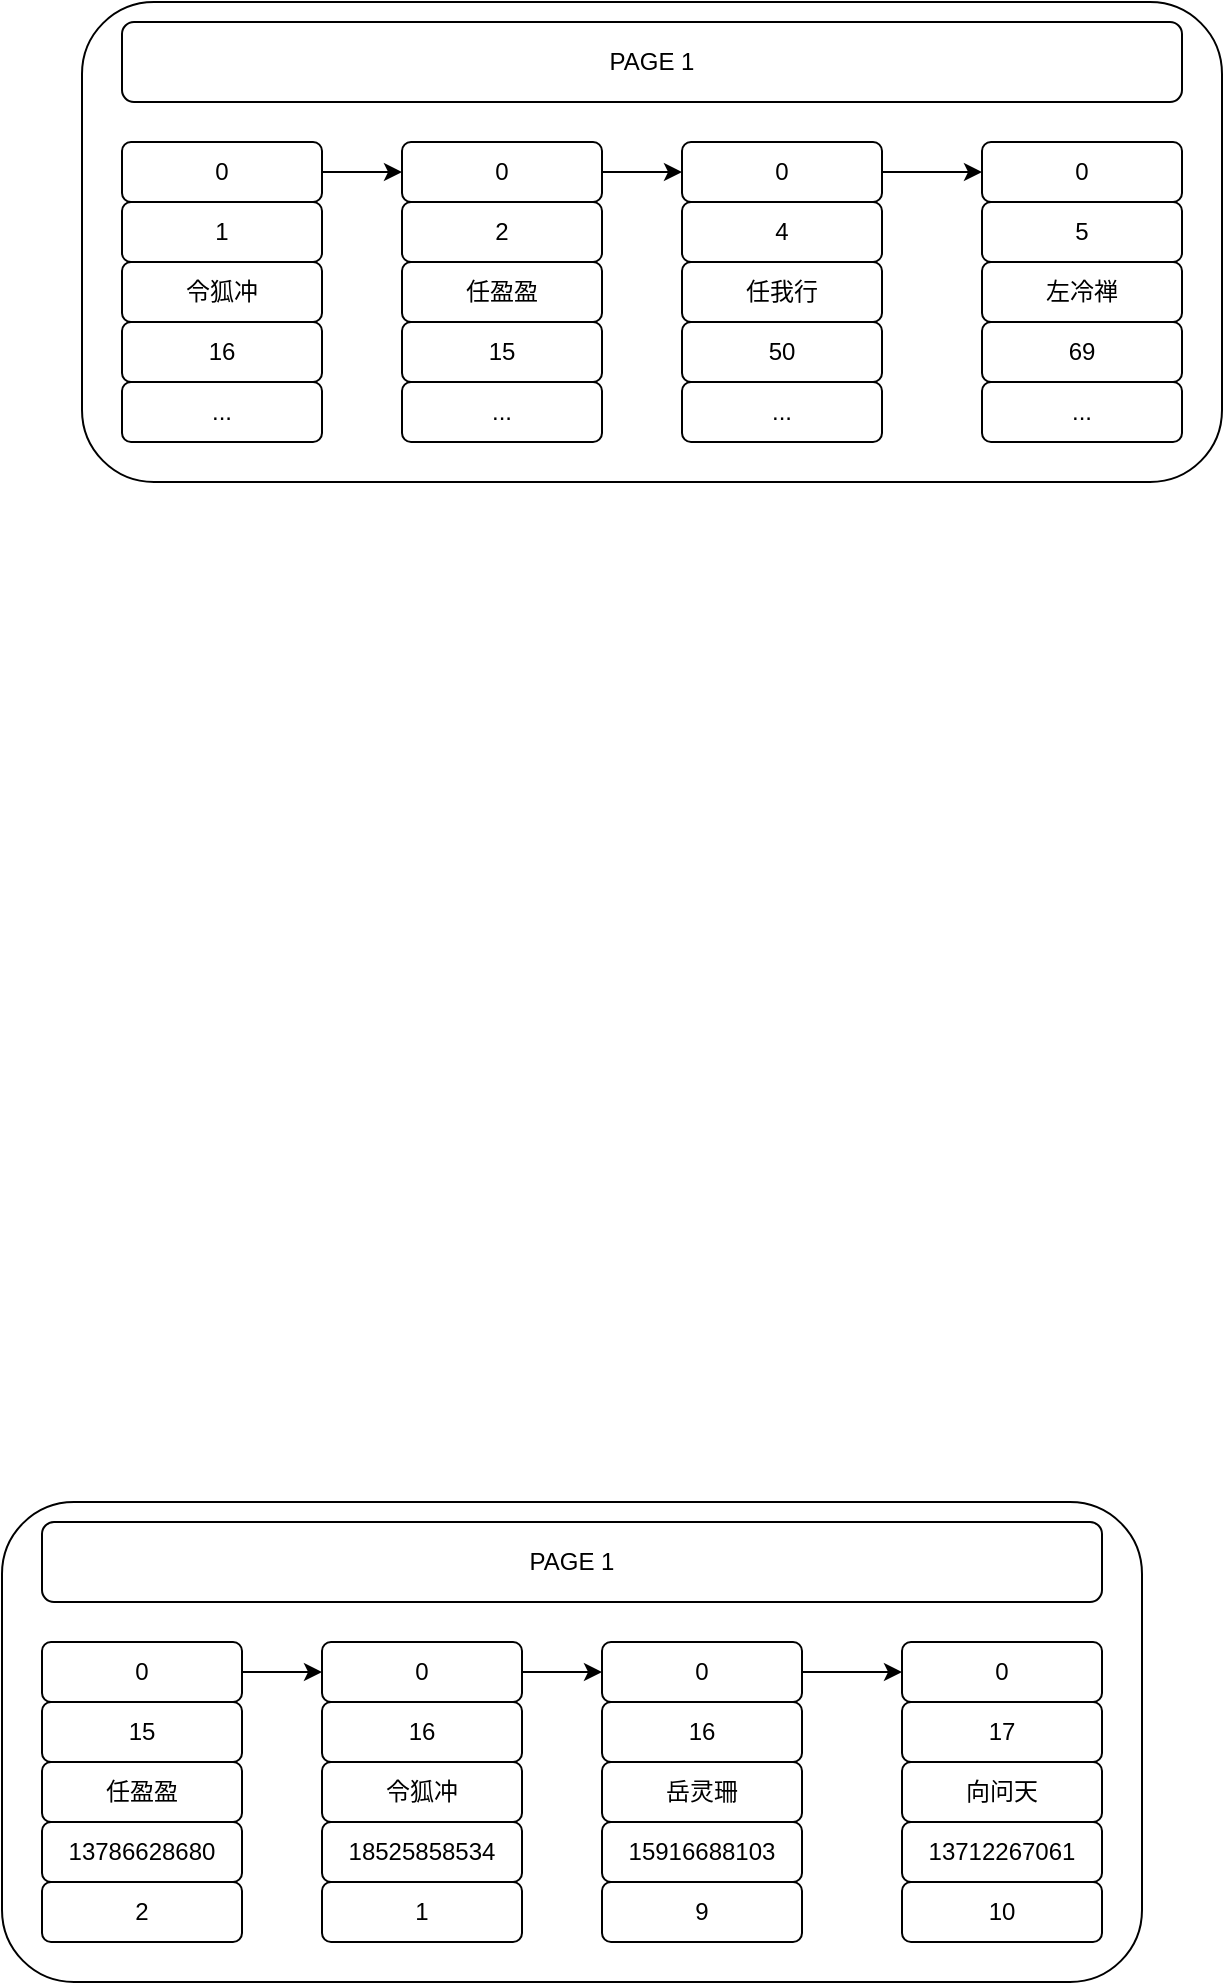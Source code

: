 <mxfile version="17.2.5" type="github">
  <diagram id="bCk3VSjHGXYge5IZA2PI" name="Page-1">
    <mxGraphModel dx="865" dy="-1921" grid="1" gridSize="10" guides="1" tooltips="1" connect="1" arrows="1" fold="1" page="1" pageScale="1" pageWidth="827" pageHeight="1169" math="0" shadow="0">
      <root>
        <mxCell id="0" />
        <mxCell id="1" parent="0" />
        <mxCell id="YxF6WoEmrUpVOarDnOtX-494" value="" style="rounded=1;whiteSpace=wrap;html=1;fillColor=#FFFFFF;" vertex="1" parent="1">
          <mxGeometry x="260" y="2380" width="570" height="240" as="geometry" />
        </mxCell>
        <mxCell id="YxF6WoEmrUpVOarDnOtX-495" style="edgeStyle=none;rounded=0;orthogonalLoop=1;jettySize=auto;html=1;exitX=1;exitY=0.5;exitDx=0;exitDy=0;entryX=0;entryY=0.5;entryDx=0;entryDy=0;" edge="1" parent="1" source="YxF6WoEmrUpVOarDnOtX-496" target="YxF6WoEmrUpVOarDnOtX-502">
          <mxGeometry relative="1" as="geometry" />
        </mxCell>
        <mxCell id="YxF6WoEmrUpVOarDnOtX-496" value="0" style="rounded=1;whiteSpace=wrap;html=1;fillColor=#FFFFFF;" vertex="1" parent="1">
          <mxGeometry x="280" y="2450" width="100" height="30" as="geometry" />
        </mxCell>
        <mxCell id="YxF6WoEmrUpVOarDnOtX-497" value="1" style="rounded=1;whiteSpace=wrap;html=1;fillColor=#FFFFFF;" vertex="1" parent="1">
          <mxGeometry x="280" y="2480" width="100" height="30" as="geometry" />
        </mxCell>
        <mxCell id="YxF6WoEmrUpVOarDnOtX-498" value="令狐冲" style="rounded=1;whiteSpace=wrap;html=1;fillColor=#FFFFFF;" vertex="1" parent="1">
          <mxGeometry x="280" y="2510" width="100" height="30" as="geometry" />
        </mxCell>
        <mxCell id="YxF6WoEmrUpVOarDnOtX-499" value="16" style="rounded=1;whiteSpace=wrap;html=1;fillColor=#FFFFFF;" vertex="1" parent="1">
          <mxGeometry x="280" y="2540" width="100" height="30" as="geometry" />
        </mxCell>
        <mxCell id="YxF6WoEmrUpVOarDnOtX-500" value="..." style="rounded=1;whiteSpace=wrap;html=1;fillColor=#FFFFFF;" vertex="1" parent="1">
          <mxGeometry x="280" y="2570" width="100" height="30" as="geometry" />
        </mxCell>
        <mxCell id="YxF6WoEmrUpVOarDnOtX-501" style="edgeStyle=none;rounded=0;orthogonalLoop=1;jettySize=auto;html=1;exitX=1;exitY=0.5;exitDx=0;exitDy=0;" edge="1" parent="1" source="YxF6WoEmrUpVOarDnOtX-502" target="YxF6WoEmrUpVOarDnOtX-508">
          <mxGeometry relative="1" as="geometry" />
        </mxCell>
        <mxCell id="YxF6WoEmrUpVOarDnOtX-502" value="0" style="rounded=1;whiteSpace=wrap;html=1;fillColor=#FFFFFF;" vertex="1" parent="1">
          <mxGeometry x="420" y="2450" width="100" height="30" as="geometry" />
        </mxCell>
        <mxCell id="YxF6WoEmrUpVOarDnOtX-503" value="2" style="rounded=1;whiteSpace=wrap;html=1;fillColor=#FFFFFF;" vertex="1" parent="1">
          <mxGeometry x="420" y="2480" width="100" height="30" as="geometry" />
        </mxCell>
        <mxCell id="YxF6WoEmrUpVOarDnOtX-504" value="任盈盈" style="rounded=1;whiteSpace=wrap;html=1;fillColor=#FFFFFF;" vertex="1" parent="1">
          <mxGeometry x="420" y="2510" width="100" height="30" as="geometry" />
        </mxCell>
        <mxCell id="YxF6WoEmrUpVOarDnOtX-505" value="15" style="rounded=1;whiteSpace=wrap;html=1;fillColor=#FFFFFF;" vertex="1" parent="1">
          <mxGeometry x="420" y="2540" width="100" height="30" as="geometry" />
        </mxCell>
        <mxCell id="YxF6WoEmrUpVOarDnOtX-506" value="..." style="rounded=1;whiteSpace=wrap;html=1;fillColor=#FFFFFF;" vertex="1" parent="1">
          <mxGeometry x="420" y="2570" width="100" height="30" as="geometry" />
        </mxCell>
        <mxCell id="YxF6WoEmrUpVOarDnOtX-507" style="edgeStyle=none;rounded=0;orthogonalLoop=1;jettySize=auto;html=1;exitX=1;exitY=0.5;exitDx=0;exitDy=0;entryX=0;entryY=0.5;entryDx=0;entryDy=0;" edge="1" parent="1" source="YxF6WoEmrUpVOarDnOtX-508" target="YxF6WoEmrUpVOarDnOtX-513">
          <mxGeometry relative="1" as="geometry" />
        </mxCell>
        <mxCell id="YxF6WoEmrUpVOarDnOtX-508" value="0" style="rounded=1;whiteSpace=wrap;html=1;fillColor=#FFFFFF;" vertex="1" parent="1">
          <mxGeometry x="560" y="2450" width="100" height="30" as="geometry" />
        </mxCell>
        <mxCell id="YxF6WoEmrUpVOarDnOtX-509" value="4" style="rounded=1;whiteSpace=wrap;html=1;fillColor=#FFFFFF;" vertex="1" parent="1">
          <mxGeometry x="560" y="2480" width="100" height="30" as="geometry" />
        </mxCell>
        <mxCell id="YxF6WoEmrUpVOarDnOtX-510" value="任我行" style="rounded=1;whiteSpace=wrap;html=1;fillColor=#FFFFFF;" vertex="1" parent="1">
          <mxGeometry x="560" y="2510" width="100" height="30" as="geometry" />
        </mxCell>
        <mxCell id="YxF6WoEmrUpVOarDnOtX-511" value="50" style="rounded=1;whiteSpace=wrap;html=1;fillColor=#FFFFFF;" vertex="1" parent="1">
          <mxGeometry x="560" y="2540" width="100" height="30" as="geometry" />
        </mxCell>
        <mxCell id="YxF6WoEmrUpVOarDnOtX-512" value="..." style="rounded=1;whiteSpace=wrap;html=1;fillColor=#FFFFFF;" vertex="1" parent="1">
          <mxGeometry x="560" y="2570" width="100" height="30" as="geometry" />
        </mxCell>
        <mxCell id="YxF6WoEmrUpVOarDnOtX-513" value="0" style="rounded=1;whiteSpace=wrap;html=1;fillColor=#FFFFFF;" vertex="1" parent="1">
          <mxGeometry x="710" y="2450" width="100" height="30" as="geometry" />
        </mxCell>
        <mxCell id="YxF6WoEmrUpVOarDnOtX-514" value="5" style="rounded=1;whiteSpace=wrap;html=1;fillColor=#FFFFFF;" vertex="1" parent="1">
          <mxGeometry x="710" y="2480" width="100" height="30" as="geometry" />
        </mxCell>
        <mxCell id="YxF6WoEmrUpVOarDnOtX-515" value="左冷禅" style="rounded=1;whiteSpace=wrap;html=1;fillColor=#FFFFFF;" vertex="1" parent="1">
          <mxGeometry x="710" y="2510" width="100" height="30" as="geometry" />
        </mxCell>
        <mxCell id="YxF6WoEmrUpVOarDnOtX-516" value="69" style="rounded=1;whiteSpace=wrap;html=1;fillColor=#FFFFFF;" vertex="1" parent="1">
          <mxGeometry x="710" y="2540" width="100" height="30" as="geometry" />
        </mxCell>
        <mxCell id="YxF6WoEmrUpVOarDnOtX-517" value="..." style="rounded=1;whiteSpace=wrap;html=1;fillColor=#FFFFFF;" vertex="1" parent="1">
          <mxGeometry x="710" y="2570" width="100" height="30" as="geometry" />
        </mxCell>
        <mxCell id="YxF6WoEmrUpVOarDnOtX-518" value="PAGE 1" style="rounded=1;whiteSpace=wrap;html=1;fillColor=#FFFFFF;" vertex="1" parent="1">
          <mxGeometry x="280" y="2390" width="530" height="40" as="geometry" />
        </mxCell>
        <mxCell id="YxF6WoEmrUpVOarDnOtX-519" value="" style="rounded=1;whiteSpace=wrap;html=1;fillColor=#FFFFFF;" vertex="1" parent="1">
          <mxGeometry x="220" y="3130" width="570" height="240" as="geometry" />
        </mxCell>
        <mxCell id="YxF6WoEmrUpVOarDnOtX-520" style="edgeStyle=none;rounded=0;orthogonalLoop=1;jettySize=auto;html=1;exitX=1;exitY=0.5;exitDx=0;exitDy=0;entryX=0;entryY=0.5;entryDx=0;entryDy=0;" edge="1" parent="1" source="YxF6WoEmrUpVOarDnOtX-521" target="YxF6WoEmrUpVOarDnOtX-527">
          <mxGeometry relative="1" as="geometry" />
        </mxCell>
        <mxCell id="YxF6WoEmrUpVOarDnOtX-521" value="0" style="rounded=1;whiteSpace=wrap;html=1;fillColor=#FFFFFF;" vertex="1" parent="1">
          <mxGeometry x="240" y="3200" width="100" height="30" as="geometry" />
        </mxCell>
        <mxCell id="YxF6WoEmrUpVOarDnOtX-522" value="15" style="rounded=1;whiteSpace=wrap;html=1;fillColor=#FFFFFF;" vertex="1" parent="1">
          <mxGeometry x="240" y="3230" width="100" height="30" as="geometry" />
        </mxCell>
        <mxCell id="YxF6WoEmrUpVOarDnOtX-523" value="任盈盈" style="rounded=1;whiteSpace=wrap;html=1;fillColor=#FFFFFF;" vertex="1" parent="1">
          <mxGeometry x="240" y="3260" width="100" height="30" as="geometry" />
        </mxCell>
        <mxCell id="YxF6WoEmrUpVOarDnOtX-524" value="13786628680" style="rounded=1;whiteSpace=wrap;html=1;fillColor=#FFFFFF;" vertex="1" parent="1">
          <mxGeometry x="240" y="3290" width="100" height="30" as="geometry" />
        </mxCell>
        <mxCell id="YxF6WoEmrUpVOarDnOtX-525" value="2" style="rounded=1;whiteSpace=wrap;html=1;fillColor=#FFFFFF;" vertex="1" parent="1">
          <mxGeometry x="240" y="3320" width="100" height="30" as="geometry" />
        </mxCell>
        <mxCell id="YxF6WoEmrUpVOarDnOtX-526" style="edgeStyle=none;rounded=0;orthogonalLoop=1;jettySize=auto;html=1;exitX=1;exitY=0.5;exitDx=0;exitDy=0;" edge="1" parent="1" source="YxF6WoEmrUpVOarDnOtX-527" target="YxF6WoEmrUpVOarDnOtX-533">
          <mxGeometry relative="1" as="geometry" />
        </mxCell>
        <mxCell id="YxF6WoEmrUpVOarDnOtX-527" value="0" style="rounded=1;whiteSpace=wrap;html=1;fillColor=#FFFFFF;" vertex="1" parent="1">
          <mxGeometry x="380" y="3200" width="100" height="30" as="geometry" />
        </mxCell>
        <mxCell id="YxF6WoEmrUpVOarDnOtX-528" value="16" style="rounded=1;whiteSpace=wrap;html=1;fillColor=#FFFFFF;" vertex="1" parent="1">
          <mxGeometry x="380" y="3230" width="100" height="30" as="geometry" />
        </mxCell>
        <mxCell id="YxF6WoEmrUpVOarDnOtX-529" value="令狐冲" style="rounded=1;whiteSpace=wrap;html=1;fillColor=#FFFFFF;" vertex="1" parent="1">
          <mxGeometry x="380" y="3260" width="100" height="30" as="geometry" />
        </mxCell>
        <mxCell id="YxF6WoEmrUpVOarDnOtX-530" value="18525858534" style="rounded=1;whiteSpace=wrap;html=1;fillColor=#FFFFFF;" vertex="1" parent="1">
          <mxGeometry x="380" y="3290" width="100" height="30" as="geometry" />
        </mxCell>
        <mxCell id="YxF6WoEmrUpVOarDnOtX-531" value="1" style="rounded=1;whiteSpace=wrap;html=1;fillColor=#FFFFFF;" vertex="1" parent="1">
          <mxGeometry x="380" y="3320" width="100" height="30" as="geometry" />
        </mxCell>
        <mxCell id="YxF6WoEmrUpVOarDnOtX-532" style="edgeStyle=none;rounded=0;orthogonalLoop=1;jettySize=auto;html=1;exitX=1;exitY=0.5;exitDx=0;exitDy=0;entryX=0;entryY=0.5;entryDx=0;entryDy=0;" edge="1" parent="1" source="YxF6WoEmrUpVOarDnOtX-533" target="YxF6WoEmrUpVOarDnOtX-538">
          <mxGeometry relative="1" as="geometry" />
        </mxCell>
        <mxCell id="YxF6WoEmrUpVOarDnOtX-533" value="0" style="rounded=1;whiteSpace=wrap;html=1;fillColor=#FFFFFF;" vertex="1" parent="1">
          <mxGeometry x="520" y="3200" width="100" height="30" as="geometry" />
        </mxCell>
        <mxCell id="YxF6WoEmrUpVOarDnOtX-534" value="16" style="rounded=1;whiteSpace=wrap;html=1;fillColor=#FFFFFF;" vertex="1" parent="1">
          <mxGeometry x="520" y="3230" width="100" height="30" as="geometry" />
        </mxCell>
        <mxCell id="YxF6WoEmrUpVOarDnOtX-535" value="岳灵珊" style="rounded=1;whiteSpace=wrap;html=1;fillColor=#FFFFFF;" vertex="1" parent="1">
          <mxGeometry x="520" y="3260" width="100" height="30" as="geometry" />
        </mxCell>
        <mxCell id="YxF6WoEmrUpVOarDnOtX-536" value="15916688103" style="rounded=1;whiteSpace=wrap;html=1;fillColor=#FFFFFF;" vertex="1" parent="1">
          <mxGeometry x="520" y="3290" width="100" height="30" as="geometry" />
        </mxCell>
        <mxCell id="YxF6WoEmrUpVOarDnOtX-537" value="9" style="rounded=1;whiteSpace=wrap;html=1;fillColor=#FFFFFF;" vertex="1" parent="1">
          <mxGeometry x="520" y="3320" width="100" height="30" as="geometry" />
        </mxCell>
        <mxCell id="YxF6WoEmrUpVOarDnOtX-538" value="0" style="rounded=1;whiteSpace=wrap;html=1;fillColor=#FFFFFF;" vertex="1" parent="1">
          <mxGeometry x="670" y="3200" width="100" height="30" as="geometry" />
        </mxCell>
        <mxCell id="YxF6WoEmrUpVOarDnOtX-539" value="17" style="rounded=1;whiteSpace=wrap;html=1;fillColor=#FFFFFF;" vertex="1" parent="1">
          <mxGeometry x="670" y="3230" width="100" height="30" as="geometry" />
        </mxCell>
        <mxCell id="YxF6WoEmrUpVOarDnOtX-540" value="向问天" style="rounded=1;whiteSpace=wrap;html=1;fillColor=#FFFFFF;" vertex="1" parent="1">
          <mxGeometry x="670" y="3260" width="100" height="30" as="geometry" />
        </mxCell>
        <mxCell id="YxF6WoEmrUpVOarDnOtX-541" value="13712267061" style="rounded=1;whiteSpace=wrap;html=1;fillColor=#FFFFFF;" vertex="1" parent="1">
          <mxGeometry x="670" y="3290" width="100" height="30" as="geometry" />
        </mxCell>
        <mxCell id="YxF6WoEmrUpVOarDnOtX-542" value="10" style="rounded=1;whiteSpace=wrap;html=1;fillColor=#FFFFFF;" vertex="1" parent="1">
          <mxGeometry x="670" y="3320" width="100" height="30" as="geometry" />
        </mxCell>
        <mxCell id="YxF6WoEmrUpVOarDnOtX-543" value="PAGE 1" style="rounded=1;whiteSpace=wrap;html=1;fillColor=#FFFFFF;" vertex="1" parent="1">
          <mxGeometry x="240" y="3140" width="530" height="40" as="geometry" />
        </mxCell>
      </root>
    </mxGraphModel>
  </diagram>
</mxfile>
